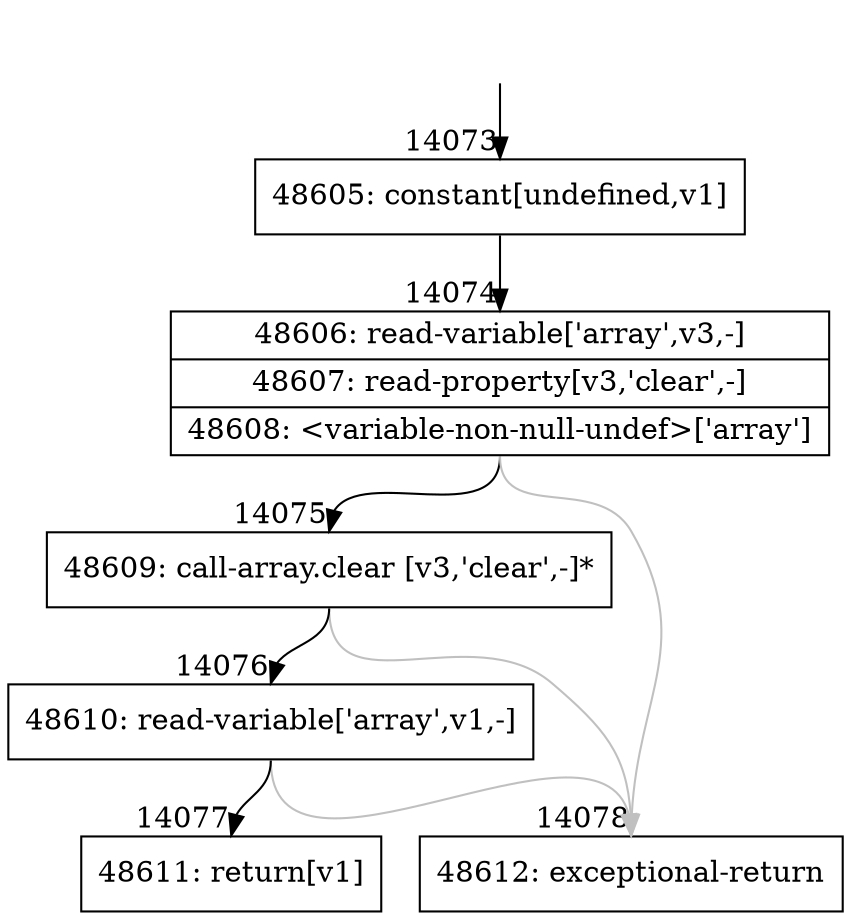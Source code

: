 digraph {
rankdir="TD"
BB_entry1164[shape=none,label=""];
BB_entry1164 -> BB14073 [tailport=s, headport=n, headlabel="    14073"]
BB14073 [shape=record label="{48605: constant[undefined,v1]}" ] 
BB14073 -> BB14074 [tailport=s, headport=n, headlabel="      14074"]
BB14074 [shape=record label="{48606: read-variable['array',v3,-]|48607: read-property[v3,'clear',-]|48608: \<variable-non-null-undef\>['array']}" ] 
BB14074 -> BB14075 [tailport=s, headport=n, headlabel="      14075"]
BB14074 -> BB14078 [tailport=s, headport=n, color=gray, headlabel="      14078"]
BB14075 [shape=record label="{48609: call-array.clear [v3,'clear',-]*}" ] 
BB14075 -> BB14076 [tailport=s, headport=n, headlabel="      14076"]
BB14075 -> BB14078 [tailport=s, headport=n, color=gray]
BB14076 [shape=record label="{48610: read-variable['array',v1,-]}" ] 
BB14076 -> BB14077 [tailport=s, headport=n, headlabel="      14077"]
BB14076 -> BB14078 [tailport=s, headport=n, color=gray]
BB14077 [shape=record label="{48611: return[v1]}" ] 
BB14078 [shape=record label="{48612: exceptional-return}" ] 
//#$~ 26028
}
